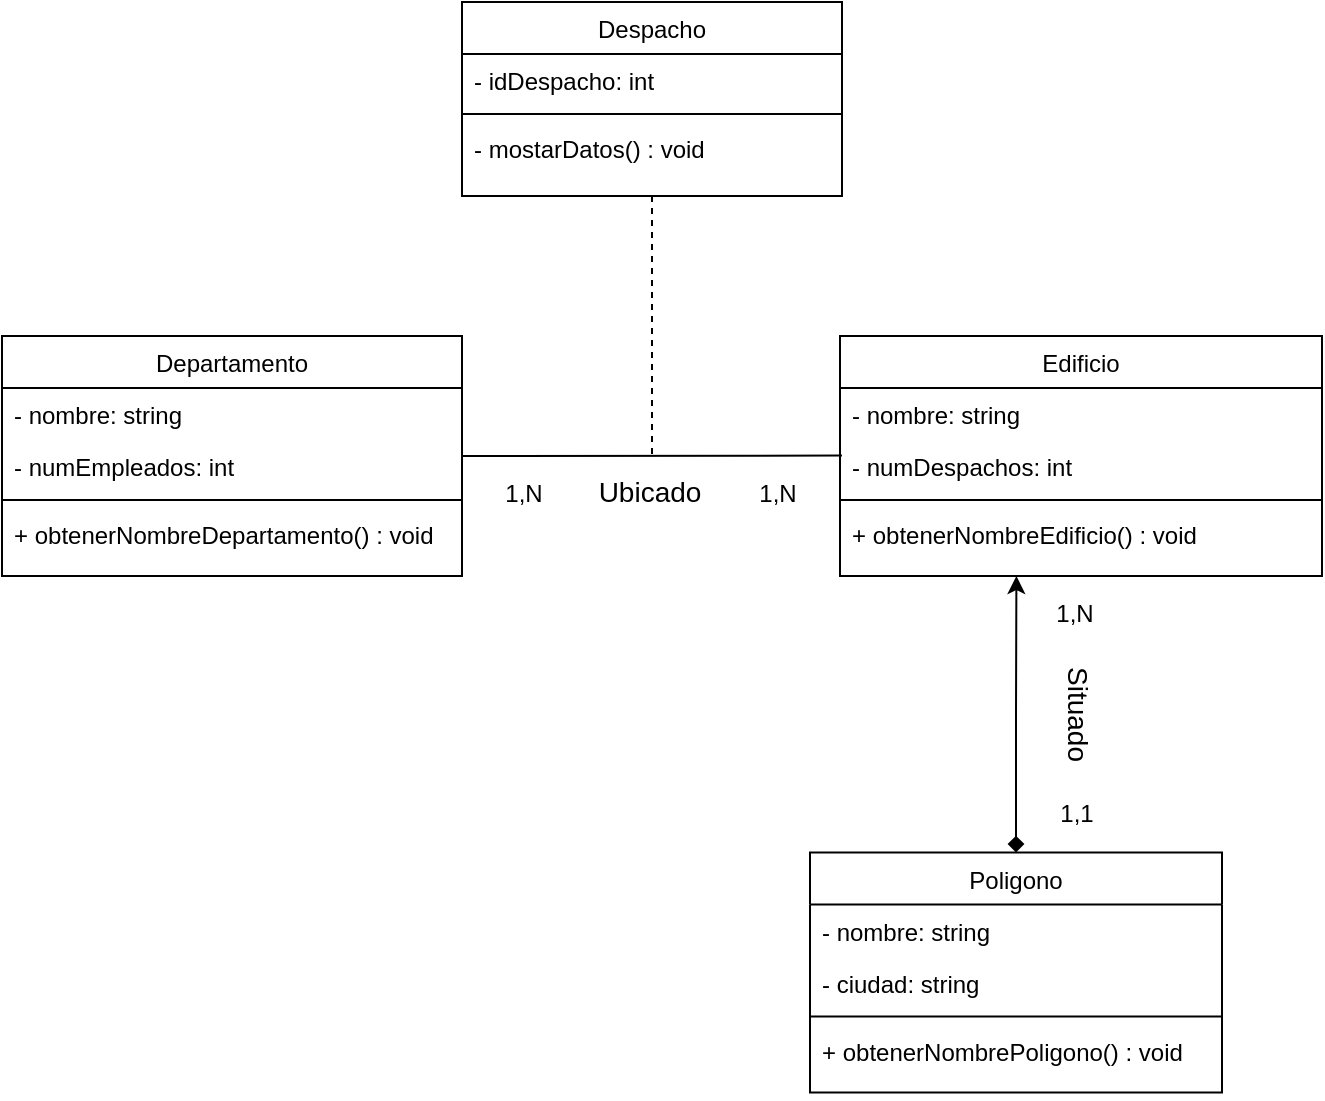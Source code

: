 <mxfile version="24.3.0" type="github">
  <diagram id="C5RBs43oDa-KdzZeNtuy" name="Page-1">
    <mxGraphModel dx="1434" dy="764" grid="1" gridSize="10" guides="1" tooltips="1" connect="1" arrows="1" fold="1" page="1" pageScale="1" pageWidth="827" pageHeight="1169" math="0" shadow="0">
      <root>
        <mxCell id="WIyWlLk6GJQsqaUBKTNV-0" />
        <mxCell id="WIyWlLk6GJQsqaUBKTNV-1" parent="WIyWlLk6GJQsqaUBKTNV-0" />
        <mxCell id="zkfFHV4jXpPFQw0GAbJ--0" value="Departamento" style="swimlane;fontStyle=0;align=center;verticalAlign=top;childLayout=stackLayout;horizontal=1;startSize=26;horizontalStack=0;resizeParent=1;resizeLast=0;collapsible=1;marginBottom=0;rounded=0;shadow=0;strokeWidth=1;" parent="WIyWlLk6GJQsqaUBKTNV-1" vertex="1">
          <mxGeometry x="60" y="270" width="230" height="120" as="geometry">
            <mxRectangle x="230" y="140" width="160" height="26" as="alternateBounds" />
          </mxGeometry>
        </mxCell>
        <mxCell id="zkfFHV4jXpPFQw0GAbJ--1" value="- nombre: string" style="text;align=left;verticalAlign=top;spacingLeft=4;spacingRight=4;overflow=hidden;rotatable=0;points=[[0,0.5],[1,0.5]];portConstraint=eastwest;" parent="zkfFHV4jXpPFQw0GAbJ--0" vertex="1">
          <mxGeometry y="26" width="230" height="26" as="geometry" />
        </mxCell>
        <mxCell id="zkfFHV4jXpPFQw0GAbJ--2" value="- numEmpleados: int" style="text;align=left;verticalAlign=top;spacingLeft=4;spacingRight=4;overflow=hidden;rotatable=0;points=[[0,0.5],[1,0.5]];portConstraint=eastwest;rounded=0;shadow=0;html=0;" parent="zkfFHV4jXpPFQw0GAbJ--0" vertex="1">
          <mxGeometry y="52" width="230" height="26" as="geometry" />
        </mxCell>
        <mxCell id="zkfFHV4jXpPFQw0GAbJ--4" value="" style="line;html=1;strokeWidth=1;align=left;verticalAlign=middle;spacingTop=-1;spacingLeft=3;spacingRight=3;rotatable=0;labelPosition=right;points=[];portConstraint=eastwest;" parent="zkfFHV4jXpPFQw0GAbJ--0" vertex="1">
          <mxGeometry y="78" width="230" height="8" as="geometry" />
        </mxCell>
        <mxCell id="KfhXWkNWOOYhWnlrxLS1-64" value="+ obtenerNombreDepartamento() : void" style="text;align=left;verticalAlign=top;spacingLeft=4;spacingRight=4;overflow=hidden;rotatable=0;points=[[0,0.5],[1,0.5]];portConstraint=eastwest;" parent="zkfFHV4jXpPFQw0GAbJ--0" vertex="1">
          <mxGeometry y="86" width="230" height="34" as="geometry" />
        </mxCell>
        <mxCell id="zkfFHV4jXpPFQw0GAbJ--13" value="Poligono" style="swimlane;fontStyle=0;align=center;verticalAlign=top;childLayout=stackLayout;horizontal=1;startSize=26;horizontalStack=0;resizeParent=1;resizeLast=0;collapsible=1;marginBottom=0;rounded=0;shadow=0;strokeWidth=1;" parent="WIyWlLk6GJQsqaUBKTNV-1" vertex="1">
          <mxGeometry x="464" y="528.25" width="206" height="120" as="geometry">
            <mxRectangle x="340" y="380" width="170" height="26" as="alternateBounds" />
          </mxGeometry>
        </mxCell>
        <mxCell id="zkfFHV4jXpPFQw0GAbJ--14" value="- nombre: string" style="text;align=left;verticalAlign=top;spacingLeft=4;spacingRight=4;overflow=hidden;rotatable=0;points=[[0,0.5],[1,0.5]];portConstraint=eastwest;" parent="zkfFHV4jXpPFQw0GAbJ--13" vertex="1">
          <mxGeometry y="26" width="206" height="26" as="geometry" />
        </mxCell>
        <mxCell id="KfhXWkNWOOYhWnlrxLS1-14" value="- ciudad: string" style="text;align=left;verticalAlign=top;spacingLeft=4;spacingRight=4;overflow=hidden;rotatable=0;points=[[0,0.5],[1,0.5]];portConstraint=eastwest;" parent="zkfFHV4jXpPFQw0GAbJ--13" vertex="1">
          <mxGeometry y="52" width="206" height="26" as="geometry" />
        </mxCell>
        <mxCell id="zkfFHV4jXpPFQw0GAbJ--15" value="" style="line;html=1;strokeWidth=1;align=left;verticalAlign=middle;spacingTop=-1;spacingLeft=3;spacingRight=3;rotatable=0;labelPosition=right;points=[];portConstraint=eastwest;" parent="zkfFHV4jXpPFQw0GAbJ--13" vertex="1">
          <mxGeometry y="78" width="206" height="8" as="geometry" />
        </mxCell>
        <mxCell id="KfhXWkNWOOYhWnlrxLS1-73" value="+ obtenerNombrePoligono() : void" style="text;align=left;verticalAlign=top;spacingLeft=4;spacingRight=4;overflow=hidden;rotatable=0;points=[[0,0.5],[1,0.5]];portConstraint=eastwest;" parent="zkfFHV4jXpPFQw0GAbJ--13" vertex="1">
          <mxGeometry y="86" width="206" height="34" as="geometry" />
        </mxCell>
        <mxCell id="KfhXWkNWOOYhWnlrxLS1-5" value="Edificio" style="swimlane;fontStyle=0;align=center;verticalAlign=top;childLayout=stackLayout;horizontal=1;startSize=26;horizontalStack=0;resizeParent=1;resizeLast=0;collapsible=1;marginBottom=0;rounded=0;shadow=0;strokeWidth=1;" parent="WIyWlLk6GJQsqaUBKTNV-1" vertex="1">
          <mxGeometry x="479" y="270" width="241" height="120" as="geometry">
            <mxRectangle x="230" y="140" width="160" height="26" as="alternateBounds" />
          </mxGeometry>
        </mxCell>
        <mxCell id="KfhXWkNWOOYhWnlrxLS1-6" value="- nombre: string" style="text;align=left;verticalAlign=top;spacingLeft=4;spacingRight=4;overflow=hidden;rotatable=0;points=[[0,0.5],[1,0.5]];portConstraint=eastwest;" parent="KfhXWkNWOOYhWnlrxLS1-5" vertex="1">
          <mxGeometry y="26" width="241" height="26" as="geometry" />
        </mxCell>
        <mxCell id="KfhXWkNWOOYhWnlrxLS1-13" value="- numDespachos: int" style="text;align=left;verticalAlign=top;spacingLeft=4;spacingRight=4;overflow=hidden;rotatable=0;points=[[0,0.5],[1,0.5]];portConstraint=eastwest;" parent="KfhXWkNWOOYhWnlrxLS1-5" vertex="1">
          <mxGeometry y="52" width="241" height="26" as="geometry" />
        </mxCell>
        <mxCell id="KfhXWkNWOOYhWnlrxLS1-11" value="" style="line;html=1;strokeWidth=1;align=left;verticalAlign=middle;spacingTop=-1;spacingLeft=3;spacingRight=3;rotatable=0;labelPosition=right;points=[];portConstraint=eastwest;" parent="KfhXWkNWOOYhWnlrxLS1-5" vertex="1">
          <mxGeometry y="78" width="241" height="8" as="geometry" />
        </mxCell>
        <mxCell id="KfhXWkNWOOYhWnlrxLS1-71" value="+ obtenerNombreEdificio() : void" style="text;align=left;verticalAlign=top;spacingLeft=4;spacingRight=4;overflow=hidden;rotatable=0;points=[[0,0.5],[1,0.5]];portConstraint=eastwest;" parent="KfhXWkNWOOYhWnlrxLS1-5" vertex="1">
          <mxGeometry y="86" width="241" height="34" as="geometry" />
        </mxCell>
        <mxCell id="KfhXWkNWOOYhWnlrxLS1-23" style="rounded=0;orthogonalLoop=1;jettySize=auto;html=1;endArrow=none;endFill=0;startArrow=none;startFill=0;entryX=0.004;entryY=0.299;entryDx=0;entryDy=0;entryPerimeter=0;" parent="WIyWlLk6GJQsqaUBKTNV-1" target="KfhXWkNWOOYhWnlrxLS1-13" edge="1">
          <mxGeometry relative="1" as="geometry">
            <mxPoint x="290" y="330" as="sourcePoint" />
            <mxPoint x="620" y="330" as="targetPoint" />
          </mxGeometry>
        </mxCell>
        <mxCell id="KfhXWkNWOOYhWnlrxLS1-60" style="edgeStyle=orthogonalEdgeStyle;rounded=0;orthogonalLoop=1;jettySize=auto;html=1;dashed=1;endArrow=none;endFill=0;" parent="WIyWlLk6GJQsqaUBKTNV-1" source="KfhXWkNWOOYhWnlrxLS1-40" edge="1">
          <mxGeometry relative="1" as="geometry">
            <mxPoint x="385" y="330" as="targetPoint" />
          </mxGeometry>
        </mxCell>
        <mxCell id="KfhXWkNWOOYhWnlrxLS1-40" value="Despacho" style="swimlane;fontStyle=0;align=center;verticalAlign=top;childLayout=stackLayout;horizontal=1;startSize=26;horizontalStack=0;resizeParent=1;resizeLast=0;collapsible=1;marginBottom=0;rounded=0;shadow=0;strokeWidth=1;" parent="WIyWlLk6GJQsqaUBKTNV-1" vertex="1">
          <mxGeometry x="290" y="103" width="190" height="97" as="geometry">
            <mxRectangle x="340" y="380" width="170" height="26" as="alternateBounds" />
          </mxGeometry>
        </mxCell>
        <mxCell id="KfhXWkNWOOYhWnlrxLS1-41" value="- idDespacho: int" style="text;align=left;verticalAlign=top;spacingLeft=4;spacingRight=4;overflow=hidden;rotatable=0;points=[[0,0.5],[1,0.5]];portConstraint=eastwest;" parent="KfhXWkNWOOYhWnlrxLS1-40" vertex="1">
          <mxGeometry y="26" width="190" height="26" as="geometry" />
        </mxCell>
        <mxCell id="KfhXWkNWOOYhWnlrxLS1-45" value="" style="line;html=1;strokeWidth=1;align=left;verticalAlign=middle;spacingTop=-1;spacingLeft=3;spacingRight=3;rotatable=0;labelPosition=right;points=[];portConstraint=eastwest;" parent="KfhXWkNWOOYhWnlrxLS1-40" vertex="1">
          <mxGeometry y="52" width="190" height="8" as="geometry" />
        </mxCell>
        <mxCell id="KfhXWkNWOOYhWnlrxLS1-42" value="- mostarDatos() : void" style="text;align=left;verticalAlign=top;spacingLeft=4;spacingRight=4;overflow=hidden;rotatable=0;points=[[0,0.5],[1,0.5]];portConstraint=eastwest;" parent="KfhXWkNWOOYhWnlrxLS1-40" vertex="1">
          <mxGeometry y="60" width="190" height="26" as="geometry" />
        </mxCell>
        <mxCell id="KfhXWkNWOOYhWnlrxLS1-50" value="1,N" style="text;strokeColor=none;align=center;fillColor=none;html=1;verticalAlign=middle;whiteSpace=wrap;rounded=0;" parent="WIyWlLk6GJQsqaUBKTNV-1" vertex="1">
          <mxGeometry x="291" y="334" width="60" height="30" as="geometry" />
        </mxCell>
        <mxCell id="KfhXWkNWOOYhWnlrxLS1-51" value="1,N" style="text;strokeColor=none;align=center;fillColor=none;html=1;verticalAlign=middle;whiteSpace=wrap;rounded=0;" parent="WIyWlLk6GJQsqaUBKTNV-1" vertex="1">
          <mxGeometry x="418" y="334" width="60" height="30" as="geometry" />
        </mxCell>
        <mxCell id="KfhXWkNWOOYhWnlrxLS1-52" value="&lt;span style=&quot;font-size: 14px;&quot;&gt;Ubicado&lt;/span&gt;" style="text;strokeColor=none;align=center;fillColor=none;html=1;verticalAlign=middle;whiteSpace=wrap;rounded=0;rotation=0;" parent="WIyWlLk6GJQsqaUBKTNV-1" vertex="1">
          <mxGeometry x="364" y="333" width="40" height="30" as="geometry" />
        </mxCell>
        <mxCell id="KfhXWkNWOOYhWnlrxLS1-54" value="&lt;font style=&quot;font-size: 14px;&quot;&gt;Situado&lt;/font&gt;" style="text;strokeColor=none;align=center;fillColor=none;html=1;verticalAlign=middle;whiteSpace=wrap;rounded=0;rotation=90;" parent="WIyWlLk6GJQsqaUBKTNV-1" vertex="1">
          <mxGeometry x="566" y="444" width="63.5" height="30" as="geometry" />
        </mxCell>
        <mxCell id="KfhXWkNWOOYhWnlrxLS1-55" value="1,N" style="text;strokeColor=none;align=center;fillColor=none;html=1;verticalAlign=middle;whiteSpace=wrap;rounded=0;" parent="WIyWlLk6GJQsqaUBKTNV-1" vertex="1">
          <mxGeometry x="582" y="394" width="28.5" height="30" as="geometry" />
        </mxCell>
        <mxCell id="KfhXWkNWOOYhWnlrxLS1-56" value="1,1" style="text;strokeColor=none;align=center;fillColor=none;html=1;verticalAlign=middle;whiteSpace=wrap;rounded=0;" parent="WIyWlLk6GJQsqaUBKTNV-1" vertex="1">
          <mxGeometry x="583.75" y="494" width="26.75" height="30" as="geometry" />
        </mxCell>
        <mxCell id="KfhXWkNWOOYhWnlrxLS1-75" style="edgeStyle=orthogonalEdgeStyle;rounded=0;orthogonalLoop=1;jettySize=auto;html=1;entryX=0.366;entryY=1;entryDx=0;entryDy=0;entryPerimeter=0;startArrow=diamond;startFill=1;" parent="WIyWlLk6GJQsqaUBKTNV-1" source="zkfFHV4jXpPFQw0GAbJ--13" target="KfhXWkNWOOYhWnlrxLS1-71" edge="1">
          <mxGeometry relative="1" as="geometry" />
        </mxCell>
      </root>
    </mxGraphModel>
  </diagram>
</mxfile>
